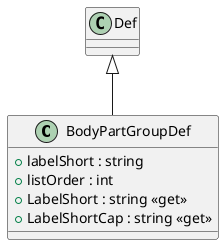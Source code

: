 @startuml
class BodyPartGroupDef {
    + labelShort : string
    + listOrder : int
    + LabelShort : string <<get>>
    + LabelShortCap : string <<get>>
}
Def <|-- BodyPartGroupDef
@enduml
